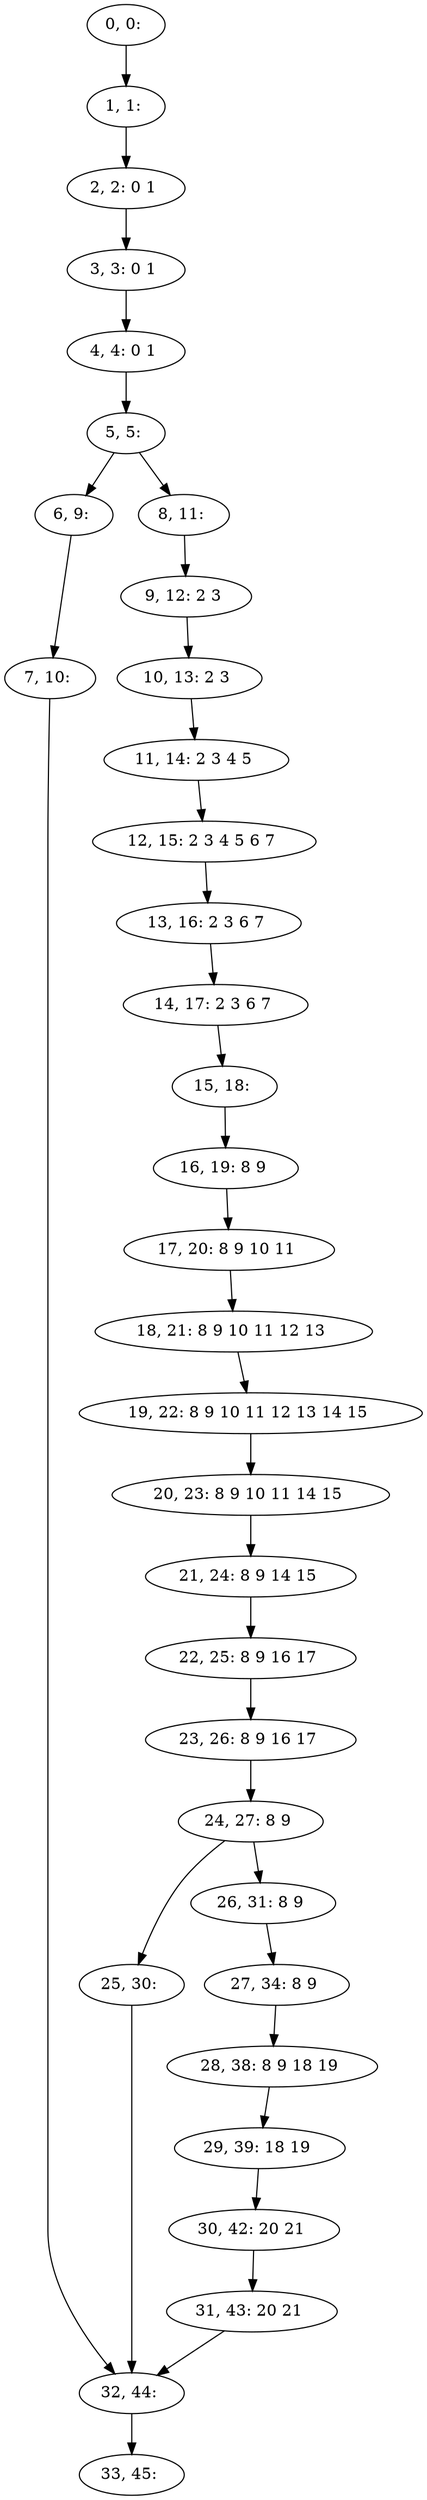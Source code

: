 digraph G {
0[label="0, 0: "];
1[label="1, 1: "];
2[label="2, 2: 0 1 "];
3[label="3, 3: 0 1 "];
4[label="4, 4: 0 1 "];
5[label="5, 5: "];
6[label="6, 9: "];
7[label="7, 10: "];
8[label="8, 11: "];
9[label="9, 12: 2 3 "];
10[label="10, 13: 2 3 "];
11[label="11, 14: 2 3 4 5 "];
12[label="12, 15: 2 3 4 5 6 7 "];
13[label="13, 16: 2 3 6 7 "];
14[label="14, 17: 2 3 6 7 "];
15[label="15, 18: "];
16[label="16, 19: 8 9 "];
17[label="17, 20: 8 9 10 11 "];
18[label="18, 21: 8 9 10 11 12 13 "];
19[label="19, 22: 8 9 10 11 12 13 14 15 "];
20[label="20, 23: 8 9 10 11 14 15 "];
21[label="21, 24: 8 9 14 15 "];
22[label="22, 25: 8 9 16 17 "];
23[label="23, 26: 8 9 16 17 "];
24[label="24, 27: 8 9 "];
25[label="25, 30: "];
26[label="26, 31: 8 9 "];
27[label="27, 34: 8 9 "];
28[label="28, 38: 8 9 18 19 "];
29[label="29, 39: 18 19 "];
30[label="30, 42: 20 21 "];
31[label="31, 43: 20 21 "];
32[label="32, 44: "];
33[label="33, 45: "];
0->1 ;
1->2 ;
2->3 ;
3->4 ;
4->5 ;
5->6 ;
5->8 ;
6->7 ;
7->32 ;
8->9 ;
9->10 ;
10->11 ;
11->12 ;
12->13 ;
13->14 ;
14->15 ;
15->16 ;
16->17 ;
17->18 ;
18->19 ;
19->20 ;
20->21 ;
21->22 ;
22->23 ;
23->24 ;
24->25 ;
24->26 ;
25->32 ;
26->27 ;
27->28 ;
28->29 ;
29->30 ;
30->31 ;
31->32 ;
32->33 ;
}
